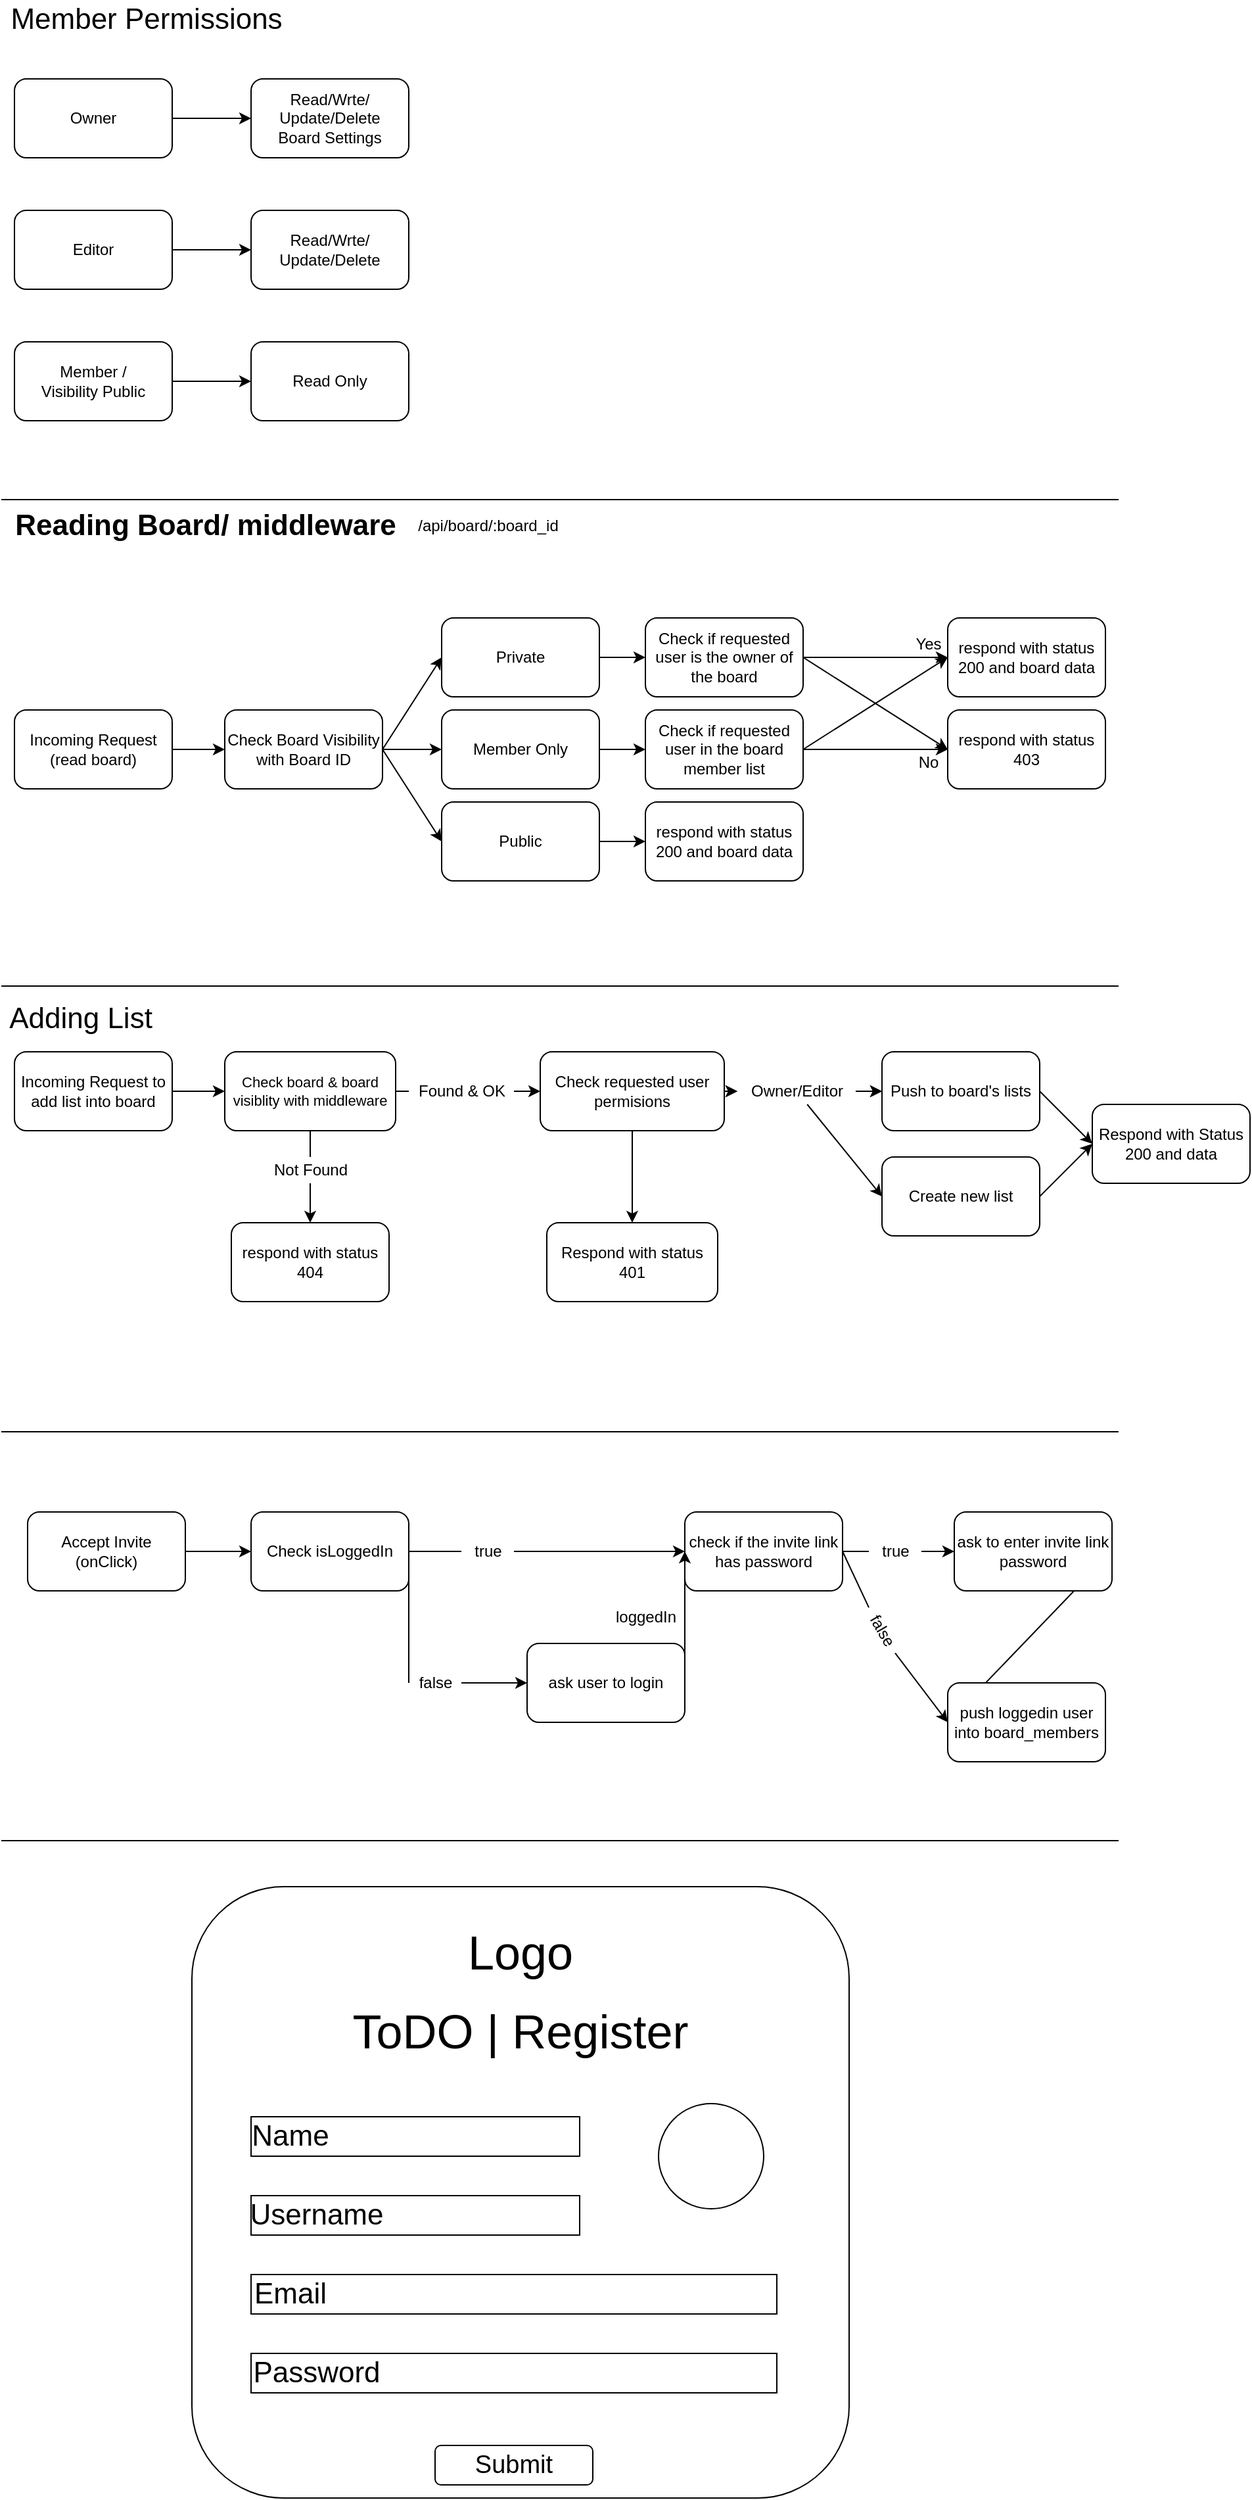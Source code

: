 <mxfile>
    <diagram id="7gFKCLBzEQmejgj8EY94" name="Page-1">
        <mxGraphModel dx="1164" dy="782" grid="1" gridSize="10" guides="1" tooltips="1" connect="1" arrows="1" fold="1" page="1" pageScale="1" pageWidth="850" pageHeight="1100" math="0" shadow="0">
            <root>
                <mxCell id="0"/>
                <mxCell id="1" parent="0"/>
                <mxCell id="4" style="edgeStyle=none;html=1;exitX=1;exitY=0.5;exitDx=0;exitDy=0;entryX=0;entryY=0.5;entryDx=0;entryDy=0;" parent="1" source="2" target="3" edge="1">
                    <mxGeometry relative="1" as="geometry"/>
                </mxCell>
                <mxCell id="2" value="Owner" style="rounded=1;whiteSpace=wrap;html=1;" parent="1" vertex="1">
                    <mxGeometry x="10" y="70" width="120" height="60" as="geometry"/>
                </mxCell>
                <mxCell id="3" value="Read/Wrte/&lt;br&gt;Update/Delete&lt;br&gt;Board Settings" style="rounded=1;whiteSpace=wrap;html=1;" parent="1" vertex="1">
                    <mxGeometry x="190" y="70" width="120" height="60" as="geometry"/>
                </mxCell>
                <mxCell id="5" style="edgeStyle=none;html=1;exitX=1;exitY=0.5;exitDx=0;exitDy=0;entryX=0;entryY=0.5;entryDx=0;entryDy=0;" parent="1" source="6" target="7" edge="1">
                    <mxGeometry relative="1" as="geometry"/>
                </mxCell>
                <mxCell id="6" value="Editor" style="rounded=1;whiteSpace=wrap;html=1;" parent="1" vertex="1">
                    <mxGeometry x="10" y="170" width="120" height="60" as="geometry"/>
                </mxCell>
                <mxCell id="7" value="Read/Wrte/&lt;br&gt;Update/Delete" style="rounded=1;whiteSpace=wrap;html=1;" parent="1" vertex="1">
                    <mxGeometry x="190" y="170" width="120" height="60" as="geometry"/>
                </mxCell>
                <mxCell id="8" style="edgeStyle=none;html=1;exitX=1;exitY=0.5;exitDx=0;exitDy=0;entryX=0;entryY=0.5;entryDx=0;entryDy=0;" parent="1" source="9" target="10" edge="1">
                    <mxGeometry relative="1" as="geometry"/>
                </mxCell>
                <mxCell id="9" value="Member /&lt;br&gt;Visibility Public" style="rounded=1;whiteSpace=wrap;html=1;" parent="1" vertex="1">
                    <mxGeometry x="10" y="270" width="120" height="60" as="geometry"/>
                </mxCell>
                <mxCell id="10" value="Read Only" style="rounded=1;whiteSpace=wrap;html=1;" parent="1" vertex="1">
                    <mxGeometry x="190" y="270" width="120" height="60" as="geometry"/>
                </mxCell>
                <mxCell id="14" style="edgeStyle=none;html=1;exitX=1;exitY=0.5;exitDx=0;exitDy=0;entryX=0;entryY=0.5;entryDx=0;entryDy=0;" parent="1" source="11" target="13" edge="1">
                    <mxGeometry relative="1" as="geometry"/>
                </mxCell>
                <mxCell id="11" value="Incoming Request&lt;br&gt;(read board)" style="rounded=1;whiteSpace=wrap;html=1;" parent="1" vertex="1">
                    <mxGeometry x="10" y="550" width="120" height="60" as="geometry"/>
                </mxCell>
                <mxCell id="27" style="edgeStyle=none;html=1;exitX=1;exitY=0.5;exitDx=0;exitDy=0;entryX=0;entryY=0.5;entryDx=0;entryDy=0;" parent="1" source="13" target="24" edge="1">
                    <mxGeometry relative="1" as="geometry"/>
                </mxCell>
                <mxCell id="28" style="edgeStyle=none;html=1;exitX=1;exitY=0.5;exitDx=0;exitDy=0;entryX=0;entryY=0.5;entryDx=0;entryDy=0;" parent="1" source="13" target="25" edge="1">
                    <mxGeometry relative="1" as="geometry"/>
                </mxCell>
                <mxCell id="29" style="edgeStyle=none;html=1;exitX=1;exitY=0.5;exitDx=0;exitDy=0;entryX=0;entryY=0.5;entryDx=0;entryDy=0;" parent="1" source="13" target="26" edge="1">
                    <mxGeometry relative="1" as="geometry"/>
                </mxCell>
                <mxCell id="13" value="Check Board Visibility&lt;br&gt;with Board ID" style="rounded=1;whiteSpace=wrap;html=1;" parent="1" vertex="1">
                    <mxGeometry x="170" y="550" width="120" height="60" as="geometry"/>
                </mxCell>
                <mxCell id="31" style="edgeStyle=none;html=1;exitX=1;exitY=0.5;exitDx=0;exitDy=0;" parent="1" source="24" target="30" edge="1">
                    <mxGeometry relative="1" as="geometry"/>
                </mxCell>
                <mxCell id="24" value="Private" style="rounded=1;whiteSpace=wrap;html=1;" parent="1" vertex="1">
                    <mxGeometry x="335" y="480" width="120" height="60" as="geometry"/>
                </mxCell>
                <mxCell id="43" style="edgeStyle=none;html=1;exitX=1;exitY=0.5;exitDx=0;exitDy=0;entryX=0;entryY=0.5;entryDx=0;entryDy=0;" parent="1" source="25" target="42" edge="1">
                    <mxGeometry relative="1" as="geometry"/>
                </mxCell>
                <mxCell id="25" value="Member Only" style="rounded=1;whiteSpace=wrap;html=1;" parent="1" vertex="1">
                    <mxGeometry x="335" y="550" width="120" height="60" as="geometry"/>
                </mxCell>
                <mxCell id="58" style="edgeStyle=none;html=1;exitX=1;exitY=0.5;exitDx=0;exitDy=0;entryX=0;entryY=0.5;entryDx=0;entryDy=0;" parent="1" source="26" target="57" edge="1">
                    <mxGeometry relative="1" as="geometry"/>
                </mxCell>
                <mxCell id="26" value="Public" style="rounded=1;whiteSpace=wrap;html=1;" parent="1" vertex="1">
                    <mxGeometry x="335" y="620" width="120" height="60" as="geometry"/>
                </mxCell>
                <mxCell id="52" style="edgeStyle=none;html=1;exitX=1;exitY=0.5;exitDx=0;exitDy=0;" parent="1" source="30" edge="1">
                    <mxGeometry relative="1" as="geometry">
                        <mxPoint x="720" y="580" as="targetPoint"/>
                    </mxGeometry>
                </mxCell>
                <mxCell id="55" style="edgeStyle=none;html=1;exitX=1;exitY=0.5;exitDx=0;exitDy=0;" parent="1" source="30" edge="1">
                    <mxGeometry relative="1" as="geometry">
                        <mxPoint x="720" y="510" as="targetPoint"/>
                    </mxGeometry>
                </mxCell>
                <mxCell id="30" value="Check if requested user is the owner of the board" style="rounded=1;whiteSpace=wrap;html=1;" parent="1" vertex="1">
                    <mxGeometry x="490" y="480" width="120" height="60" as="geometry"/>
                </mxCell>
                <mxCell id="33" value="&lt;span&gt;respond with status 200 and board data&lt;/span&gt;" style="rounded=1;whiteSpace=wrap;html=1;" parent="1" vertex="1">
                    <mxGeometry x="720" y="480" width="120" height="60" as="geometry"/>
                </mxCell>
                <mxCell id="36" value="respond with status 403" style="rounded=1;whiteSpace=wrap;html=1;" parent="1" vertex="1">
                    <mxGeometry x="720" y="550" width="120" height="60" as="geometry"/>
                </mxCell>
                <mxCell id="51" style="edgeStyle=none;html=1;exitX=1;exitY=0.5;exitDx=0;exitDy=0;entryX=0;entryY=0.5;entryDx=0;entryDy=0;" parent="1" source="42" target="36" edge="1">
                    <mxGeometry relative="1" as="geometry"/>
                </mxCell>
                <mxCell id="54" style="edgeStyle=none;html=1;exitX=1;exitY=0.5;exitDx=0;exitDy=0;entryX=0;entryY=0.5;entryDx=0;entryDy=0;" parent="1" source="42" target="33" edge="1">
                    <mxGeometry relative="1" as="geometry"/>
                </mxCell>
                <mxCell id="42" value="Check if requested user in the board member list" style="rounded=1;whiteSpace=wrap;html=1;" parent="1" vertex="1">
                    <mxGeometry x="490" y="550" width="120" height="60" as="geometry"/>
                </mxCell>
                <mxCell id="53" value="No" style="text;html=1;align=center;verticalAlign=middle;resizable=0;points=[];autosize=1;strokeColor=none;fillColor=none;" parent="1" vertex="1">
                    <mxGeometry x="690" y="580" width="30" height="20" as="geometry"/>
                </mxCell>
                <mxCell id="56" value="Yes" style="text;html=1;align=center;verticalAlign=middle;resizable=0;points=[];autosize=1;strokeColor=none;fillColor=none;" parent="1" vertex="1">
                    <mxGeometry x="685" y="490" width="40" height="20" as="geometry"/>
                </mxCell>
                <mxCell id="57" value="&lt;span&gt;respond with status 200 and board data&lt;/span&gt;" style="rounded=1;whiteSpace=wrap;html=1;" parent="1" vertex="1">
                    <mxGeometry x="490" y="620" width="120" height="60" as="geometry"/>
                </mxCell>
                <mxCell id="59" value="" style="endArrow=none;html=1;" parent="1" edge="1">
                    <mxGeometry width="50" height="50" relative="1" as="geometry">
                        <mxPoint y="390" as="sourcePoint"/>
                        <mxPoint x="850" y="390" as="targetPoint"/>
                    </mxGeometry>
                </mxCell>
                <mxCell id="60" value="" style="endArrow=none;html=1;" parent="1" edge="1">
                    <mxGeometry width="50" height="50" relative="1" as="geometry">
                        <mxPoint y="760" as="sourcePoint"/>
                        <mxPoint x="850" y="760" as="targetPoint"/>
                    </mxGeometry>
                </mxCell>
                <mxCell id="61" value="&lt;font style=&quot;font-size: 22px&quot;&gt;&lt;b&gt;Reading Board/ middleware&lt;/b&gt;&lt;/font&gt;" style="text;html=1;align=center;verticalAlign=middle;resizable=0;points=[];autosize=1;strokeColor=none;fillColor=none;" parent="1" vertex="1">
                    <mxGeometry y="400" width="310" height="20" as="geometry"/>
                </mxCell>
                <mxCell id="62" value="Member Permissions" style="text;html=1;align=center;verticalAlign=middle;resizable=0;points=[];autosize=1;strokeColor=none;fillColor=none;fontSize=22;" parent="1" vertex="1">
                    <mxGeometry y="10" width="220" height="30" as="geometry"/>
                </mxCell>
                <mxCell id="63" value="Adding List" style="text;html=1;align=center;verticalAlign=middle;resizable=0;points=[];autosize=1;strokeColor=none;fillColor=none;fontSize=22;" parent="1" vertex="1">
                    <mxGeometry y="770" width="120" height="30" as="geometry"/>
                </mxCell>
                <mxCell id="66" style="edgeStyle=none;html=1;exitX=0.5;exitY=1;exitDx=0;exitDy=0;fontSize=12;entryX=0.5;entryY=0;entryDx=0;entryDy=0;startArrow=none;" parent="1" source="68" target="67" edge="1">
                    <mxGeometry relative="1" as="geometry">
                        <mxPoint x="230" y="940" as="targetPoint"/>
                    </mxGeometry>
                </mxCell>
                <mxCell id="65" value="Check board &amp;amp; board visiblity with middleware" style="rounded=1;whiteSpace=wrap;html=1;fontSize=11;" parent="1" vertex="1">
                    <mxGeometry x="170" y="810" width="130" height="60" as="geometry"/>
                </mxCell>
                <mxCell id="67" value="respond with status 404" style="rounded=1;whiteSpace=wrap;html=1;fontSize=12;" parent="1" vertex="1">
                    <mxGeometry x="175" y="940" width="120" height="60" as="geometry"/>
                </mxCell>
                <mxCell id="68" value="Not Found" style="text;html=1;align=center;verticalAlign=middle;resizable=0;points=[];autosize=1;strokeColor=none;fillColor=none;fontSize=12;" parent="1" vertex="1">
                    <mxGeometry x="200" y="890" width="70" height="20" as="geometry"/>
                </mxCell>
                <mxCell id="69" value="" style="edgeStyle=none;html=1;exitX=0.5;exitY=1;exitDx=0;exitDy=0;fontSize=12;entryX=0.5;entryY=0;entryDx=0;entryDy=0;endArrow=none;" parent="1" source="65" target="68" edge="1">
                    <mxGeometry relative="1" as="geometry">
                        <mxPoint x="230" y="940" as="targetPoint"/>
                        <mxPoint x="230" y="870" as="sourcePoint"/>
                    </mxGeometry>
                </mxCell>
                <mxCell id="78" style="edgeStyle=none;html=1;exitX=1;exitY=0.5;exitDx=0;exitDy=0;entryX=0;entryY=0.5;entryDx=0;entryDy=0;fontSize=12;" parent="1" source="70" target="77" edge="1">
                    <mxGeometry relative="1" as="geometry"/>
                </mxCell>
                <mxCell id="70" value="Push to board's lists" style="rounded=1;whiteSpace=wrap;html=1;fontSize=12;" parent="1" vertex="1">
                    <mxGeometry x="670" y="810" width="120" height="60" as="geometry"/>
                </mxCell>
                <mxCell id="81" style="edgeStyle=none;html=1;fontSize=12;" parent="1" source="72" target="80" edge="1">
                    <mxGeometry relative="1" as="geometry"/>
                </mxCell>
                <mxCell id="72" value="Found &amp;amp; OK" style="text;html=1;align=center;verticalAlign=middle;resizable=0;points=[];autosize=1;strokeColor=none;fillColor=none;fontSize=12;" parent="1" vertex="1">
                    <mxGeometry x="310" y="830" width="80" height="20" as="geometry"/>
                </mxCell>
                <mxCell id="73" value="" style="edgeStyle=none;html=1;exitX=1;exitY=0.5;exitDx=0;exitDy=0;entryX=0;entryY=0.5;entryDx=0;entryDy=0;fontSize=12;endArrow=none;" parent="1" source="65" target="72" edge="1">
                    <mxGeometry relative="1" as="geometry">
                        <mxPoint x="290" y="840" as="sourcePoint"/>
                        <mxPoint x="360" y="840" as="targetPoint"/>
                    </mxGeometry>
                </mxCell>
                <mxCell id="79" style="edgeStyle=none;html=1;exitX=1;exitY=0.5;exitDx=0;exitDy=0;fontSize=12;entryX=0;entryY=0.5;entryDx=0;entryDy=0;" parent="1" source="75" target="77" edge="1">
                    <mxGeometry relative="1" as="geometry">
                        <mxPoint x="830" y="880" as="targetPoint"/>
                    </mxGeometry>
                </mxCell>
                <mxCell id="75" value="Create new list" style="rounded=1;whiteSpace=wrap;html=1;fontSize=12;" parent="1" vertex="1">
                    <mxGeometry x="670" y="890" width="120" height="60" as="geometry"/>
                </mxCell>
                <mxCell id="77" value="Respond with Status 200 and data" style="rounded=1;whiteSpace=wrap;html=1;fontSize=12;" parent="1" vertex="1">
                    <mxGeometry x="830" y="850" width="120" height="60" as="geometry"/>
                </mxCell>
                <mxCell id="97" style="edgeStyle=none;html=1;exitX=1;exitY=0.5;exitDx=0;exitDy=0;fontSize=12;" parent="1" source="80" target="92" edge="1">
                    <mxGeometry relative="1" as="geometry"/>
                </mxCell>
                <mxCell id="101" style="edgeStyle=none;html=1;exitX=1;exitY=0.5;exitDx=0;exitDy=0;fontSize=12;" parent="1" source="80" target="92" edge="1">
                    <mxGeometry relative="1" as="geometry"/>
                </mxCell>
                <mxCell id="103" style="edgeStyle=none;html=1;exitX=0.5;exitY=1;exitDx=0;exitDy=0;entryX=0.5;entryY=0;entryDx=0;entryDy=0;fontSize=12;" parent="1" source="80" target="102" edge="1">
                    <mxGeometry relative="1" as="geometry"/>
                </mxCell>
                <mxCell id="80" value="Check requested user permisions" style="rounded=1;whiteSpace=wrap;html=1;fontSize=12;" parent="1" vertex="1">
                    <mxGeometry x="410" y="810" width="140" height="60" as="geometry"/>
                </mxCell>
                <mxCell id="84" style="edgeStyle=none;html=1;exitX=1;exitY=0.5;exitDx=0;exitDy=0;entryX=0;entryY=0.5;entryDx=0;entryDy=0;fontSize=12;" parent="1" source="82" target="65" edge="1">
                    <mxGeometry relative="1" as="geometry"/>
                </mxCell>
                <mxCell id="82" value="Incoming Request to add list into board" style="rounded=1;whiteSpace=wrap;html=1;fontSize=12;" parent="1" vertex="1">
                    <mxGeometry x="10" y="810" width="120" height="60" as="geometry"/>
                </mxCell>
                <mxCell id="98" style="edgeStyle=none;html=1;entryX=0;entryY=0.5;entryDx=0;entryDy=0;fontSize=12;" parent="1" source="92" target="70" edge="1">
                    <mxGeometry relative="1" as="geometry"/>
                </mxCell>
                <mxCell id="99" value="" style="edgeStyle=none;html=1;fontSize=12;" parent="1" source="92" target="70" edge="1">
                    <mxGeometry relative="1" as="geometry"/>
                </mxCell>
                <mxCell id="100" style="edgeStyle=none;html=1;entryX=0;entryY=0.5;entryDx=0;entryDy=0;fontSize=12;" parent="1" source="92" target="75" edge="1">
                    <mxGeometry relative="1" as="geometry"/>
                </mxCell>
                <mxCell id="92" value="Owner/Editor" style="text;html=1;align=center;verticalAlign=middle;resizable=0;points=[];autosize=1;strokeColor=none;fillColor=none;fontSize=12;rotation=0;" parent="1" vertex="1">
                    <mxGeometry x="560" y="830" width="90" height="20" as="geometry"/>
                </mxCell>
                <mxCell id="102" value="Respond with status 401" style="rounded=1;whiteSpace=wrap;html=1;fontSize=12;" parent="1" vertex="1">
                    <mxGeometry x="415" y="940" width="130" height="60" as="geometry"/>
                </mxCell>
                <mxCell id="104" value="/api/board/:board_id" style="text;html=1;align=center;verticalAlign=middle;resizable=0;points=[];autosize=1;strokeColor=none;fillColor=none;fontSize=12;" parent="1" vertex="1">
                    <mxGeometry x="310" y="400" width="120" height="20" as="geometry"/>
                </mxCell>
                <mxCell id="107" style="edgeStyle=none;html=1;exitX=1;exitY=0.5;exitDx=0;exitDy=0;entryX=0;entryY=0.5;entryDx=0;entryDy=0;" parent="1" source="105" target="106" edge="1">
                    <mxGeometry relative="1" as="geometry"/>
                </mxCell>
                <mxCell id="105" value="Accept Invite&lt;br&gt;(onClick)" style="rounded=1;whiteSpace=wrap;html=1;" parent="1" vertex="1">
                    <mxGeometry x="20" y="1160" width="120" height="60" as="geometry"/>
                </mxCell>
                <mxCell id="109" style="edgeStyle=none;html=1;exitX=1;exitY=0.5;exitDx=0;exitDy=0;entryX=0;entryY=0.5;entryDx=0;entryDy=0;startArrow=none;" parent="1" source="114" target="108" edge="1">
                    <mxGeometry relative="1" as="geometry"/>
                </mxCell>
                <mxCell id="111" style="edgeStyle=none;html=1;exitX=1;exitY=0.5;exitDx=0;exitDy=0;entryX=0;entryY=0.5;entryDx=0;entryDy=0;startArrow=none;" parent="1" source="112" target="110" edge="1">
                    <mxGeometry relative="1" as="geometry"/>
                </mxCell>
                <mxCell id="106" value="Check isLoggedIn" style="rounded=1;whiteSpace=wrap;html=1;" parent="1" vertex="1">
                    <mxGeometry x="190" y="1160" width="120" height="60" as="geometry"/>
                </mxCell>
                <mxCell id="117" style="edgeStyle=none;html=1;exitX=1;exitY=0.5;exitDx=0;exitDy=0;entryX=0;entryY=0.5;entryDx=0;entryDy=0;startArrow=none;" parent="1" source="118" target="116" edge="1">
                    <mxGeometry relative="1" as="geometry"/>
                </mxCell>
                <mxCell id="126" style="edgeStyle=none;html=1;exitX=1;exitY=0.5;exitDx=0;exitDy=0;entryX=0;entryY=0.5;entryDx=0;entryDy=0;startArrow=none;" parent="1" source="127" target="125" edge="1">
                    <mxGeometry relative="1" as="geometry"/>
                </mxCell>
                <mxCell id="108" value="check if the invite link has password" style="rounded=1;whiteSpace=wrap;html=1;" parent="1" vertex="1">
                    <mxGeometry x="520" y="1160" width="120" height="60" as="geometry"/>
                </mxCell>
                <mxCell id="122" style="edgeStyle=none;html=1;exitX=1;exitY=0.5;exitDx=0;exitDy=0;entryX=0;entryY=0.5;entryDx=0;entryDy=0;" parent="1" source="110" target="108" edge="1">
                    <mxGeometry relative="1" as="geometry"/>
                </mxCell>
                <mxCell id="110" value="ask user to login" style="rounded=1;whiteSpace=wrap;html=1;" parent="1" vertex="1">
                    <mxGeometry x="400" y="1260" width="120" height="60" as="geometry"/>
                </mxCell>
                <mxCell id="112" value="false" style="text;html=1;align=center;verticalAlign=middle;resizable=0;points=[];autosize=1;strokeColor=none;fillColor=none;rotation=0;" parent="1" vertex="1">
                    <mxGeometry x="310" y="1280" width="40" height="20" as="geometry"/>
                </mxCell>
                <mxCell id="113" value="" style="edgeStyle=none;html=1;exitX=1;exitY=0.5;exitDx=0;exitDy=0;entryX=0;entryY=0.5;entryDx=0;entryDy=0;endArrow=none;" parent="1" source="106" target="112" edge="1">
                    <mxGeometry relative="1" as="geometry">
                        <mxPoint x="335" y="1190" as="sourcePoint"/>
                        <mxPoint x="425" y="1260" as="targetPoint"/>
                    </mxGeometry>
                </mxCell>
                <mxCell id="114" value="true" style="text;html=1;align=center;verticalAlign=middle;resizable=0;points=[];autosize=1;strokeColor=none;fillColor=none;rotation=0;" parent="1" vertex="1">
                    <mxGeometry x="350" y="1180" width="40" height="20" as="geometry"/>
                </mxCell>
                <mxCell id="115" value="" style="edgeStyle=none;html=1;exitX=1;exitY=0.5;exitDx=0;exitDy=0;entryX=0;entryY=0.5;entryDx=0;entryDy=0;endArrow=none;" parent="1" source="106" target="114" edge="1">
                    <mxGeometry relative="1" as="geometry">
                        <mxPoint x="335" y="1190" as="sourcePoint"/>
                        <mxPoint x="430" y="1150" as="targetPoint"/>
                    </mxGeometry>
                </mxCell>
                <mxCell id="129" style="edgeStyle=none;html=1;exitX=1;exitY=0.5;exitDx=0;exitDy=0;entryX=0;entryY=0.5;entryDx=0;entryDy=0;" parent="1" source="116" target="125" edge="1">
                    <mxGeometry relative="1" as="geometry"/>
                </mxCell>
                <mxCell id="116" value="ask to enter invite link password" style="rounded=1;whiteSpace=wrap;html=1;" parent="1" vertex="1">
                    <mxGeometry x="725" y="1160" width="120" height="60" as="geometry"/>
                </mxCell>
                <mxCell id="118" value="true" style="text;html=1;align=center;verticalAlign=middle;resizable=0;points=[];autosize=1;strokeColor=none;fillColor=none;" parent="1" vertex="1">
                    <mxGeometry x="660" y="1180" width="40" height="20" as="geometry"/>
                </mxCell>
                <mxCell id="119" value="" style="edgeStyle=none;html=1;exitX=1;exitY=0.5;exitDx=0;exitDy=0;entryX=0;entryY=0.5;entryDx=0;entryDy=0;endArrow=none;" parent="1" source="108" target="118" edge="1">
                    <mxGeometry relative="1" as="geometry">
                        <mxPoint x="560" y="1150" as="sourcePoint"/>
                        <mxPoint x="660" y="1150" as="targetPoint"/>
                    </mxGeometry>
                </mxCell>
                <mxCell id="123" value="loggedIn" style="text;html=1;align=center;verticalAlign=middle;resizable=0;points=[];autosize=1;strokeColor=none;fillColor=none;" parent="1" vertex="1">
                    <mxGeometry x="460" y="1230" width="60" height="20" as="geometry"/>
                </mxCell>
                <mxCell id="125" value="push loggedin user into board_members" style="rounded=1;whiteSpace=wrap;html=1;" parent="1" vertex="1">
                    <mxGeometry x="720" y="1290" width="120" height="60" as="geometry"/>
                </mxCell>
                <mxCell id="127" value="false" style="text;html=1;align=center;verticalAlign=middle;resizable=0;points=[];autosize=1;strokeColor=none;fillColor=none;rotation=60;" parent="1" vertex="1">
                    <mxGeometry x="650" y="1240" width="40" height="20" as="geometry"/>
                </mxCell>
                <mxCell id="128" value="" style="edgeStyle=none;html=1;exitX=1;exitY=0.5;exitDx=0;exitDy=0;entryX=0;entryY=0.5;entryDx=0;entryDy=0;endArrow=none;" parent="1" source="108" target="127" edge="1">
                    <mxGeometry relative="1" as="geometry">
                        <mxPoint x="640" y="1190" as="sourcePoint"/>
                        <mxPoint x="710" y="1310" as="targetPoint"/>
                    </mxGeometry>
                </mxCell>
                <mxCell id="130" value="" style="endArrow=none;html=1;" parent="1" edge="1">
                    <mxGeometry width="50" height="50" relative="1" as="geometry">
                        <mxPoint y="1099" as="sourcePoint"/>
                        <mxPoint x="850" y="1099" as="targetPoint"/>
                    </mxGeometry>
                </mxCell>
                <mxCell id="131" value="" style="endArrow=none;html=1;" parent="1" edge="1">
                    <mxGeometry width="50" height="50" relative="1" as="geometry">
                        <mxPoint y="1410" as="sourcePoint"/>
                        <mxPoint x="850" y="1410" as="targetPoint"/>
                    </mxGeometry>
                </mxCell>
                <mxCell id="159" value="" style="rounded=1;whiteSpace=wrap;html=1;" vertex="1" parent="1">
                    <mxGeometry x="145" y="1445" width="500" height="465" as="geometry"/>
                </mxCell>
                <mxCell id="161" value="&lt;font style=&quot;font-size: 36px&quot;&gt;ToDO | Register&lt;/font&gt;" style="text;html=1;strokeColor=none;fillColor=none;align=center;verticalAlign=middle;whiteSpace=wrap;rounded=0;" vertex="1" parent="1">
                    <mxGeometry x="240" y="1510" width="310" height="90" as="geometry"/>
                </mxCell>
                <mxCell id="162" value="Logo" style="text;html=1;strokeColor=none;fillColor=none;align=center;verticalAlign=middle;whiteSpace=wrap;rounded=0;fontSize=36;" vertex="1" parent="1">
                    <mxGeometry x="365" y="1480" width="60" height="30" as="geometry"/>
                </mxCell>
                <mxCell id="163" value="" style="rounded=0;whiteSpace=wrap;html=1;fontSize=36;" vertex="1" parent="1">
                    <mxGeometry x="190" y="1620" width="250" height="30" as="geometry"/>
                </mxCell>
                <mxCell id="166" value="" style="rounded=0;whiteSpace=wrap;html=1;fontSize=36;" vertex="1" parent="1">
                    <mxGeometry x="190" y="1680" width="250" height="30" as="geometry"/>
                </mxCell>
                <mxCell id="167" value="" style="rounded=0;whiteSpace=wrap;html=1;fontSize=36;" vertex="1" parent="1">
                    <mxGeometry x="190" y="1740" width="400" height="30" as="geometry"/>
                </mxCell>
                <mxCell id="168" value="" style="rounded=0;whiteSpace=wrap;html=1;fontSize=36;" vertex="1" parent="1">
                    <mxGeometry x="190" y="1800" width="400" height="30" as="geometry"/>
                </mxCell>
                <mxCell id="169" value="" style="ellipse;whiteSpace=wrap;html=1;aspect=fixed;fontSize=36;" vertex="1" parent="1">
                    <mxGeometry x="500" y="1610" width="80" height="80" as="geometry"/>
                </mxCell>
                <mxCell id="171" value="Submit" style="rounded=1;whiteSpace=wrap;html=1;fontSize=19;" vertex="1" parent="1">
                    <mxGeometry x="330" y="1870" width="120" height="30" as="geometry"/>
                </mxCell>
                <mxCell id="172" value="Name" style="text;html=1;strokeColor=none;fillColor=none;align=center;verticalAlign=middle;whiteSpace=wrap;rounded=0;fontSize=22;" vertex="1" parent="1">
                    <mxGeometry x="190" y="1620" width="60" height="30" as="geometry"/>
                </mxCell>
                <mxCell id="173" value="Username" style="text;html=1;strokeColor=none;fillColor=none;align=center;verticalAlign=middle;whiteSpace=wrap;rounded=0;fontSize=22;" vertex="1" parent="1">
                    <mxGeometry x="210" y="1680" width="60" height="30" as="geometry"/>
                </mxCell>
                <mxCell id="174" value="Email" style="text;html=1;strokeColor=none;fillColor=none;align=center;verticalAlign=middle;whiteSpace=wrap;rounded=0;fontSize=22;" vertex="1" parent="1">
                    <mxGeometry x="190" y="1740" width="60" height="30" as="geometry"/>
                </mxCell>
                <mxCell id="175" value="Password" style="text;html=1;strokeColor=none;fillColor=none;align=center;verticalAlign=middle;whiteSpace=wrap;rounded=0;fontSize=22;" vertex="1" parent="1">
                    <mxGeometry x="210" y="1800" width="60" height="30" as="geometry"/>
                </mxCell>
            </root>
        </mxGraphModel>
    </diagram>
</mxfile>